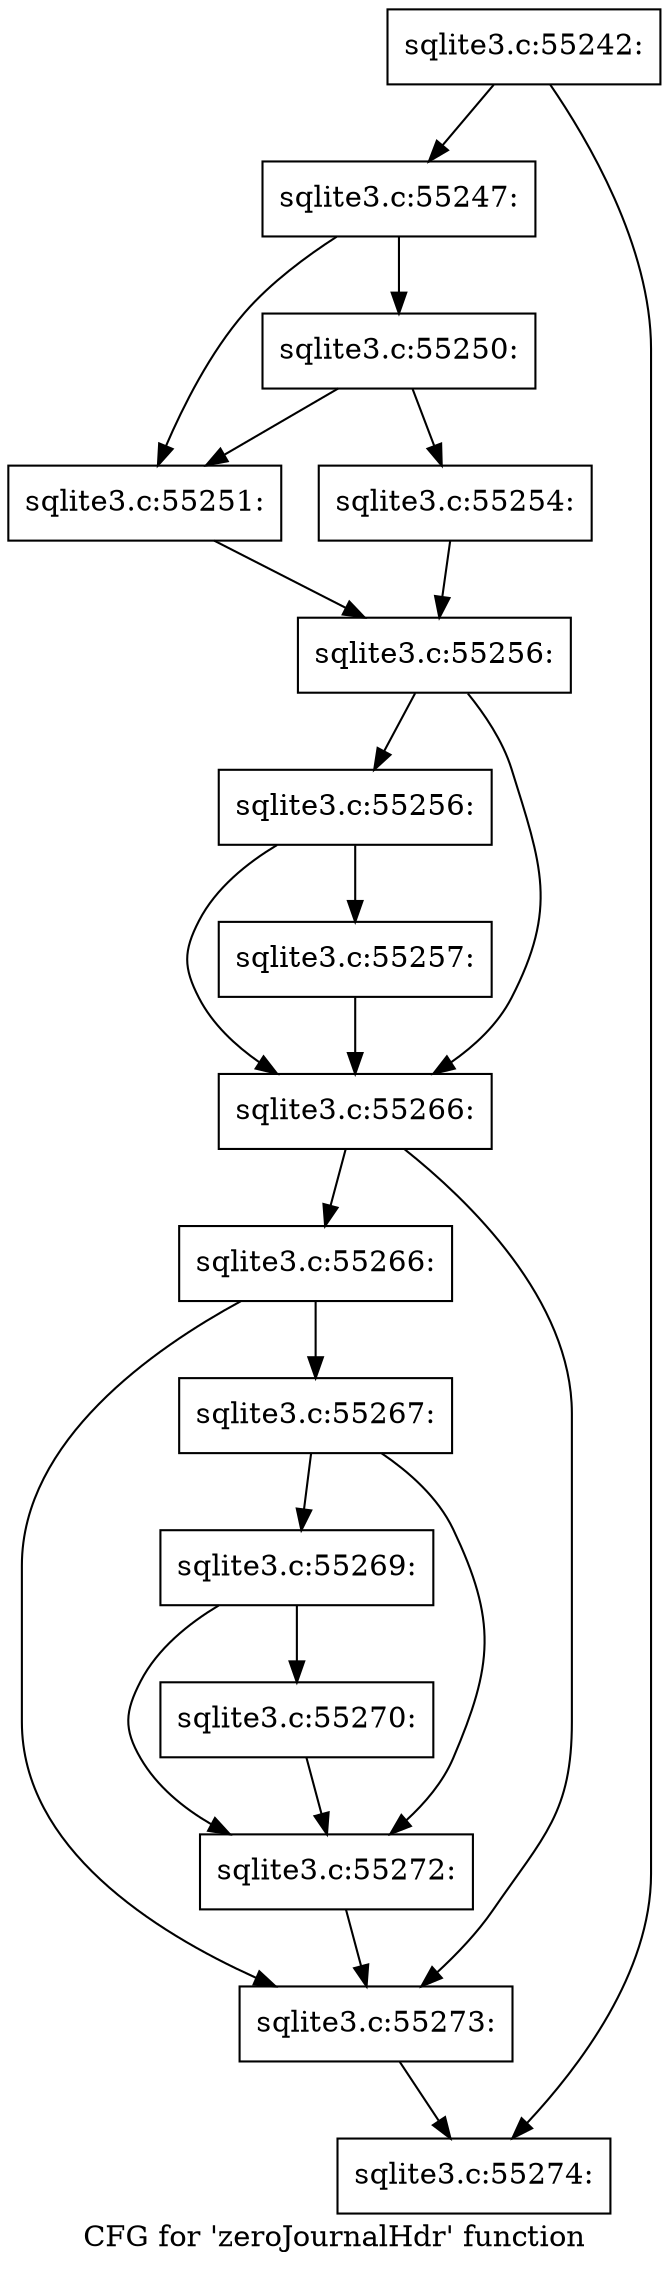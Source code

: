 digraph "CFG for 'zeroJournalHdr' function" {
	label="CFG for 'zeroJournalHdr' function";

	Node0x55c0f75d07e0 [shape=record,label="{sqlite3.c:55242:}"];
	Node0x55c0f75d07e0 -> Node0x55c0f75d4490;
	Node0x55c0f75d07e0 -> Node0x55c0f75d44e0;
	Node0x55c0f75d4490 [shape=record,label="{sqlite3.c:55247:}"];
	Node0x55c0f75d4490 -> Node0x55c0f75d4e20;
	Node0x55c0f75d4490 -> Node0x55c0f75d4f10;
	Node0x55c0f75d4f10 [shape=record,label="{sqlite3.c:55250:}"];
	Node0x55c0f75d4f10 -> Node0x55c0f75d4e20;
	Node0x55c0f75d4f10 -> Node0x55c0f75d4ec0;
	Node0x55c0f75d4e20 [shape=record,label="{sqlite3.c:55251:}"];
	Node0x55c0f75d4e20 -> Node0x55c0f75d4e70;
	Node0x55c0f75d4ec0 [shape=record,label="{sqlite3.c:55254:}"];
	Node0x55c0f75d4ec0 -> Node0x55c0f75d4e70;
	Node0x55c0f75d4e70 [shape=record,label="{sqlite3.c:55256:}"];
	Node0x55c0f75d4e70 -> Node0x55c0f75d6400;
	Node0x55c0f75d4e70 -> Node0x55c0f75d63b0;
	Node0x55c0f75d6400 [shape=record,label="{sqlite3.c:55256:}"];
	Node0x55c0f75d6400 -> Node0x55c0f75d63b0;
	Node0x55c0f75d6400 -> Node0x55c0f75d6360;
	Node0x55c0f75d6360 [shape=record,label="{sqlite3.c:55257:}"];
	Node0x55c0f75d6360 -> Node0x55c0f75d63b0;
	Node0x55c0f75d63b0 [shape=record,label="{sqlite3.c:55266:}"];
	Node0x55c0f75d63b0 -> Node0x55c0f75d73f0;
	Node0x55c0f75d63b0 -> Node0x55c0f75d73a0;
	Node0x55c0f75d73f0 [shape=record,label="{sqlite3.c:55266:}"];
	Node0x55c0f75d73f0 -> Node0x55c0f75d7350;
	Node0x55c0f75d73f0 -> Node0x55c0f75d73a0;
	Node0x55c0f75d7350 [shape=record,label="{sqlite3.c:55267:}"];
	Node0x55c0f75d7350 -> Node0x55c0f75d81d0;
	Node0x55c0f75d7350 -> Node0x55c0f75d8180;
	Node0x55c0f75d81d0 [shape=record,label="{sqlite3.c:55269:}"];
	Node0x55c0f75d81d0 -> Node0x55c0f75d8130;
	Node0x55c0f75d81d0 -> Node0x55c0f75d8180;
	Node0x55c0f75d8130 [shape=record,label="{sqlite3.c:55270:}"];
	Node0x55c0f75d8130 -> Node0x55c0f75d8180;
	Node0x55c0f75d8180 [shape=record,label="{sqlite3.c:55272:}"];
	Node0x55c0f75d8180 -> Node0x55c0f75d73a0;
	Node0x55c0f75d73a0 [shape=record,label="{sqlite3.c:55273:}"];
	Node0x55c0f75d73a0 -> Node0x55c0f75d44e0;
	Node0x55c0f75d44e0 [shape=record,label="{sqlite3.c:55274:}"];
}
